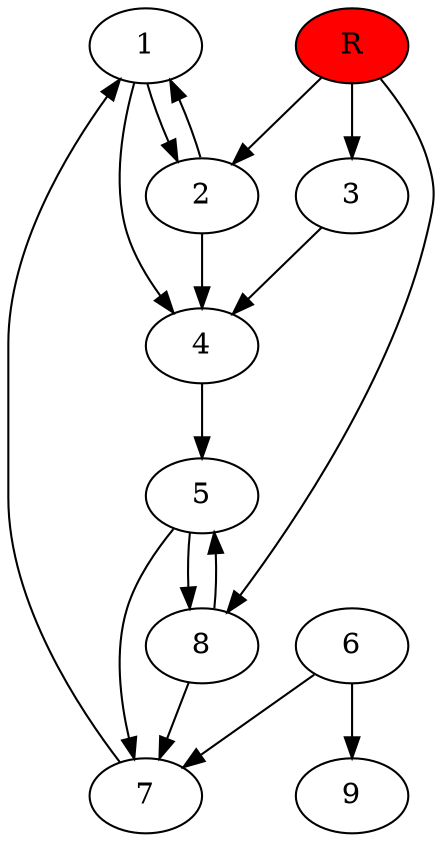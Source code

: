 digraph prb15694 {
	1
	2
	3
	4
	5
	6
	7
	8
	R [fillcolor="#ff0000" style=filled]
	1 -> 2
	1 -> 4
	2 -> 1
	2 -> 4
	3 -> 4
	4 -> 5
	5 -> 7
	5 -> 8
	6 -> 7
	6 -> 9
	7 -> 1
	8 -> 5
	8 -> 7
	R -> 2
	R -> 3
	R -> 8
}
